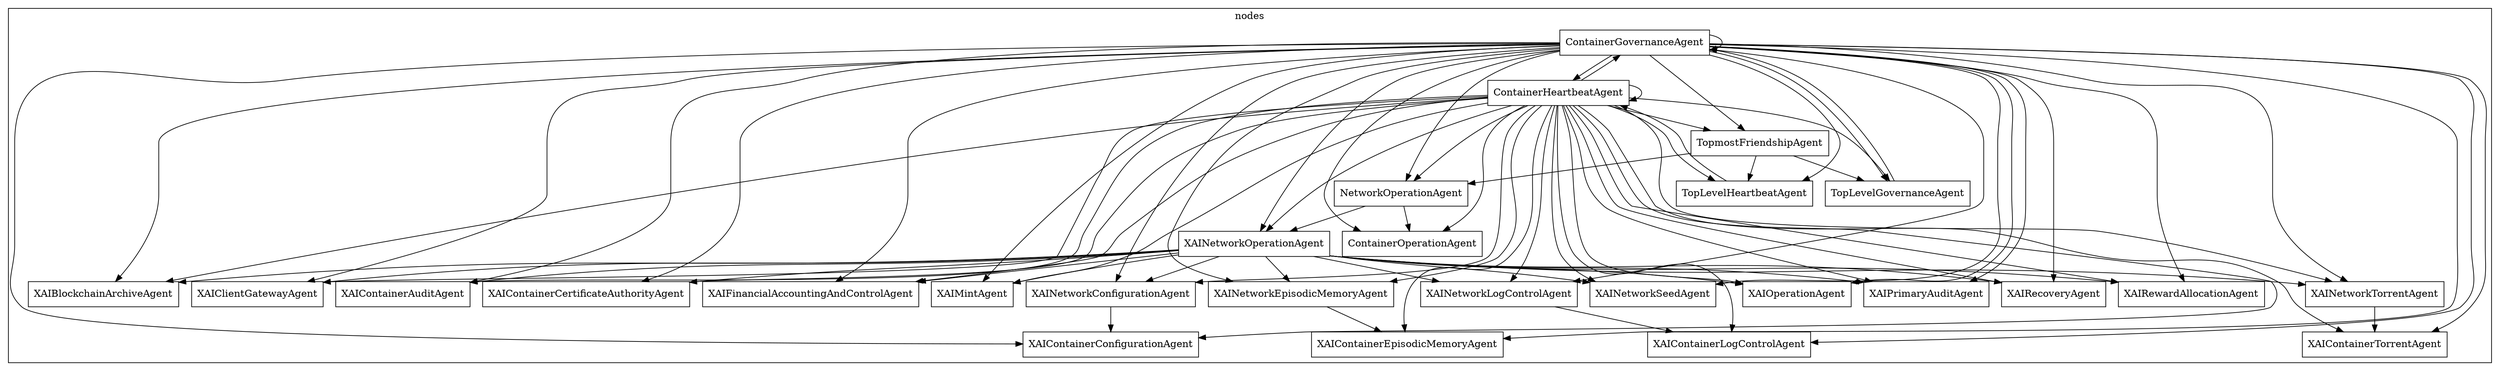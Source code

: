 digraph "agents-graph" {
  ratio = "auto" ;
  mincross = 2.0 ;
subgraph cluster_agents {
  label = "nodes"
  NContainerGovernanceAgent [
    shape = box
    label = "ContainerGovernanceAgent" ];
  NContainerHeartbeatAgent [
    shape = box
    label = "ContainerHeartbeatAgent" ];
  NContainerOperationAgent [
    shape = box
    label = "ContainerOperationAgent" ];
  NNetworkOperationAgent [
    shape = box
    label = "NetworkOperationAgent" ];
  NTopLevelGovernanceAgent [
    shape = box
    label = "TopLevelGovernanceAgent" ];
  NTopLevelHeartbeatAgent [
    shape = box
    label = "TopLevelHeartbeatAgent" ];
  NTopmostFriendshipAgent [
    shape = box
    label = "TopmostFriendshipAgent" ];
  NXAIBlockchainArchiveAgent [
    shape = box
    label = "XAIBlockchainArchiveAgent" ];
  NXAIClientGatewayAgent [
    shape = box
    label = "XAIClientGatewayAgent" ];
  NXAIContainerAuditAgent [
    shape = box
    label = "XAIContainerAuditAgent" ];
  NXAIContainerCertificateAuthorityAgent [
    shape = box
    label = "XAIContainerCertificateAuthorityAgent" ];
  NXAIContainerConfigurationAgent [
    shape = box
    label = "XAIContainerConfigurationAgent" ];
  NXAIContainerEpisodicMemoryAgent [
    shape = box
    label = "XAIContainerEpisodicMemoryAgent" ];
  NXAIContainerLogControlAgent [
    shape = box
    label = "XAIContainerLogControlAgent" ];
  NXAIContainerTorrentAgent [
    shape = box
    label = "XAIContainerTorrentAgent" ];
  NXAIFinancialAccountingAndControlAgent [
    shape = box
    label = "XAIFinancialAccountingAndControlAgent" ];
  NXAIMintAgent [
    shape = box
    label = "XAIMintAgent" ];
  NXAINetworkConfigurationAgent [
    shape = box
    label = "XAINetworkConfigurationAgent" ];
  NXAINetworkEpisodicMemoryAgent [
    shape = box
    label = "XAINetworkEpisodicMemoryAgent" ];
  NXAINetworkLogControlAgent [
    shape = box
    label = "XAINetworkLogControlAgent" ];
  NXAINetworkOperationAgent [
    shape = box
    label = "XAINetworkOperationAgent" ];
  NXAINetworkSeedAgent [
    shape = box
    label = "XAINetworkSeedAgent" ];
  NXAINetworkTorrentAgent [
    shape = box
    label = "XAINetworkTorrentAgent" ];
  NXAIOperationAgent [
    shape = box
    label = "XAIOperationAgent" ];
  NXAIPrimaryAuditAgent [
    shape = box
    label = "XAIPrimaryAuditAgent" ];
  NXAIRecoveryAgent [
    shape = box
    label = "XAIRecoveryAgent" ];
  NXAIRewardAllocationAgent [
    shape = box
    label = "XAIRewardAllocationAgent" ];
  }  NContainerGovernanceAgent -> NXAIPrimaryAuditAgent;
  NContainerGovernanceAgent -> NContainerOperationAgent;
  NContainerHeartbeatAgent -> NTopLevelGovernanceAgent;
  NContainerHeartbeatAgent -> NXAIOperationAgent;
  NContainerHeartbeatAgent -> NContainerHeartbeatAgent;
  NContainerGovernanceAgent -> NXAINetworkLogControlAgent;
  NContainerGovernanceAgent -> NTopmostFriendshipAgent;
  NContainerHeartbeatAgent -> NXAINetworkOperationAgent;
  NXAINetworkOperationAgent -> NXAIPrimaryAuditAgent;
  NTopLevelHeartbeatAgent -> NContainerHeartbeatAgent;
  NContainerGovernanceAgent -> NXAIContainerCertificateAuthorityAgent;
  NContainerHeartbeatAgent -> NXAINetworkEpisodicMemoryAgent;
  NContainerGovernanceAgent -> NXAIContainerAuditAgent;
  NContainerGovernanceAgent -> NXAIBlockchainArchiveAgent;
  NContainerHeartbeatAgent -> NContainerOperationAgent;
  NContainerHeartbeatAgent -> NXAIContainerCertificateAuthorityAgent;
  NContainerGovernanceAgent -> NTopLevelGovernanceAgent;
  NContainerGovernanceAgent -> NXAIContainerLogControlAgent;
  NXAINetworkConfigurationAgent -> NXAIContainerConfigurationAgent;
  NXAINetworkOperationAgent -> NXAIContainerCertificateAuthorityAgent;
  NContainerHeartbeatAgent -> NTopLevelHeartbeatAgent;
  NContainerGovernanceAgent -> NXAINetworkTorrentAgent;
  NContainerHeartbeatAgent -> NXAINetworkConfigurationAgent;
  NContainerGovernanceAgent -> NXAIContainerConfigurationAgent;
  NNetworkOperationAgent -> NContainerOperationAgent;
  NContainerHeartbeatAgent -> NNetworkOperationAgent;
  NXAINetworkOperationAgent -> NXAIClientGatewayAgent;
  NContainerHeartbeatAgent -> NXAIMintAgent;
  NXAINetworkOperationAgent -> NXAIBlockchainArchiveAgent;
  NContainerHeartbeatAgent -> NXAIContainerEpisodicMemoryAgent;
  NContainerHeartbeatAgent -> NXAINetworkLogControlAgent;
  NContainerGovernanceAgent -> NXAINetworkSeedAgent;
  NNetworkOperationAgent -> NXAINetworkOperationAgent;
  NContainerHeartbeatAgent -> NXAIRewardAllocationAgent;
  NContainerGovernanceAgent -> NXAIRecoveryAgent;
  NTopLevelGovernanceAgent -> NContainerGovernanceAgent;
  NContainerHeartbeatAgent -> NXAIContainerLogControlAgent;
  NContainerGovernanceAgent -> NNetworkOperationAgent;
  NXAINetworkOperationAgent -> NXAINetworkSeedAgent;
  NTopmostFriendshipAgent -> NTopLevelGovernanceAgent;
  NTopmostFriendshipAgent -> NTopLevelHeartbeatAgent;
  NContainerGovernanceAgent -> NXAIMintAgent;
  NContainerHeartbeatAgent -> NXAIContainerConfigurationAgent;
  NContainerGovernanceAgent -> NXAIClientGatewayAgent;
  NXAINetworkOperationAgent -> NXAIContainerAuditAgent;
  NContainerGovernanceAgent -> NXAIContainerTorrentAgent;
  NContainerGovernanceAgent -> NXAIRewardAllocationAgent;
  NContainerHeartbeatAgent -> NXAINetworkTorrentAgent;
  NXAINetworkOperationAgent -> NXAIOperationAgent;
  NXAINetworkOperationAgent -> NXAIRecoveryAgent;
  NTopmostFriendshipAgent -> NNetworkOperationAgent;
  NXAINetworkTorrentAgent -> NXAIContainerTorrentAgent;
  NContainerHeartbeatAgent -> NXAIPrimaryAuditAgent;
  NContainerGovernanceAgent -> NContainerHeartbeatAgent;
  NContainerHeartbeatAgent -> NXAINetworkSeedAgent;
  NXAINetworkOperationAgent -> NXAINetworkConfigurationAgent;
  NXAINetworkEpisodicMemoryAgent -> NXAIContainerEpisodicMemoryAgent;
  NContainerHeartbeatAgent -> NXAIFinancialAccountingAndControlAgent;
  NXAINetworkOperationAgent -> NXAIFinancialAccountingAndControlAgent;
  NContainerGovernanceAgent -> NContainerGovernanceAgent;
  NContainerHeartbeatAgent -> NContainerGovernanceAgent;
  NXAINetworkLogControlAgent -> NXAIContainerLogControlAgent;
  NContainerGovernanceAgent -> NXAIOperationAgent;
  NXAINetworkOperationAgent -> NXAINetworkEpisodicMemoryAgent;
  NContainerHeartbeatAgent -> NXAIRecoveryAgent;
  NContainerGovernanceAgent -> NXAIFinancialAccountingAndControlAgent;
  NContainerGovernanceAgent -> NXAINetworkOperationAgent;
  NContainerGovernanceAgent -> NXAIContainerEpisodicMemoryAgent;
  NContainerHeartbeatAgent -> NXAIClientGatewayAgent;
  NContainerGovernanceAgent -> NXAINetworkConfigurationAgent;
  NContainerHeartbeatAgent -> NXAIBlockchainArchiveAgent;
  NContainerHeartbeatAgent -> NXAIContainerTorrentAgent;
  NXAINetworkOperationAgent -> NXAINetworkTorrentAgent;
  NXAINetworkOperationAgent -> NXAIMintAgent;
  NContainerHeartbeatAgent -> NXAIContainerAuditAgent;
  NXAINetworkOperationAgent -> NXAIRewardAllocationAgent;
  NContainerGovernanceAgent -> NTopLevelHeartbeatAgent;
  NContainerGovernanceAgent -> NXAINetworkEpisodicMemoryAgent;
  NContainerHeartbeatAgent -> NTopmostFriendshipAgent;
  NXAINetworkOperationAgent -> NXAINetworkLogControlAgent;

}